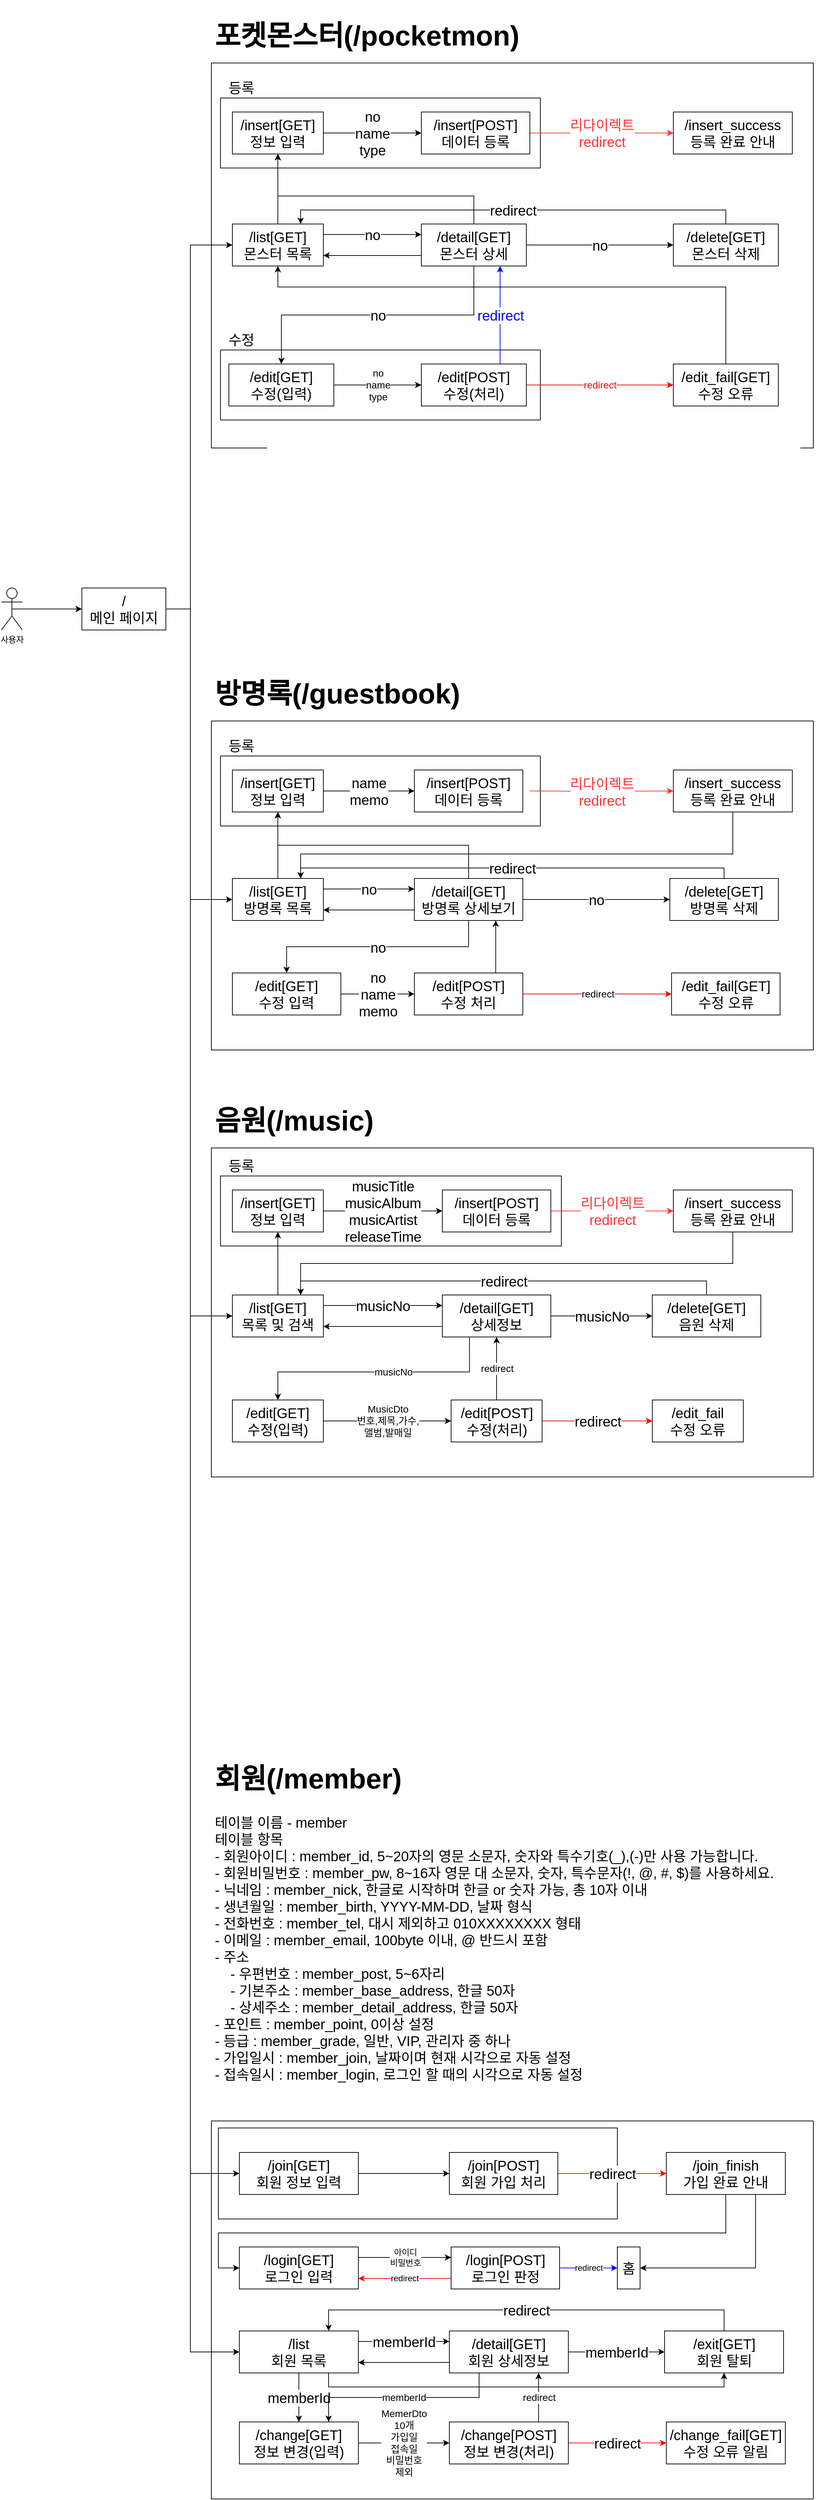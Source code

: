 <mxfile version="20.3.0" type="github" pages="3">
  <diagram id="O57XJA18-S0DsmIZMTSG" name="Flow">
    <mxGraphModel dx="1532" dy="2133" grid="1" gridSize="10" guides="1" tooltips="1" connect="1" arrows="1" fold="1" page="1" pageScale="1" pageWidth="827" pageHeight="1169" math="0" shadow="0">
      <root>
        <mxCell id="0" />
        <mxCell id="1" parent="0" />
        <mxCell id="oXbdgaAhtaBAxmXEic1q-6" value="" style="rounded=0;whiteSpace=wrap;html=1;fontSize=20;" parent="1" vertex="1">
          <mxGeometry x="400" y="-580" width="860" height="550" as="geometry" />
        </mxCell>
        <mxCell id="WBeluj5auW7oqrWTnOyP-22" value="" style="rounded=0;whiteSpace=wrap;html=1;fontSize=20;" parent="1" vertex="1">
          <mxGeometry x="413" y="-170" width="457" height="100" as="geometry" />
        </mxCell>
        <mxCell id="FwMJxgxvuYq8EWC6jKZR-33" value="" style="rounded=0;whiteSpace=wrap;html=1;fontSize=20;" parent="1" vertex="1">
          <mxGeometry x="400" y="2360" width="860" height="540" as="geometry" />
        </mxCell>
        <mxCell id="FwMJxgxvuYq8EWC6jKZR-34" value="" style="rounded=0;whiteSpace=wrap;html=1;fontSize=20;" parent="1" vertex="1">
          <mxGeometry x="410" y="2370" width="570" height="130" as="geometry" />
        </mxCell>
        <mxCell id="FwMJxgxvuYq8EWC6jKZR-4" value="" style="rounded=0;whiteSpace=wrap;html=1;fontSize=20;" parent="1" vertex="1">
          <mxGeometry x="400" y="360" width="860" height="470" as="geometry" />
        </mxCell>
        <mxCell id="FwMJxgxvuYq8EWC6jKZR-5" value="" style="rounded=0;whiteSpace=wrap;html=1;fontSize=20;" parent="1" vertex="1">
          <mxGeometry x="413" y="410" width="457" height="100" as="geometry" />
        </mxCell>
        <mxCell id="FwMJxgxvuYq8EWC6jKZR-16" value="" style="rounded=0;whiteSpace=wrap;html=1;fontSize=20;" parent="1" vertex="1">
          <mxGeometry x="400" y="970" width="860" height="470" as="geometry" />
        </mxCell>
        <mxCell id="FwMJxgxvuYq8EWC6jKZR-17" value="" style="rounded=0;whiteSpace=wrap;html=1;fontSize=20;" parent="1" vertex="1">
          <mxGeometry x="413" y="1010" width="487" height="100" as="geometry" />
        </mxCell>
        <mxCell id="oXbdgaAhtaBAxmXEic1q-5" style="edgeStyle=orthogonalEdgeStyle;rounded=0;orthogonalLoop=1;jettySize=auto;html=1;exitX=0.5;exitY=0.5;exitDx=0;exitDy=0;exitPerimeter=0;entryX=0;entryY=0.5;entryDx=0;entryDy=0;fontSize=20;" parent="1" source="oXbdgaAhtaBAxmXEic1q-1" target="oXbdgaAhtaBAxmXEic1q-4" edge="1">
          <mxGeometry relative="1" as="geometry" />
        </mxCell>
        <mxCell id="oXbdgaAhtaBAxmXEic1q-1" value="사용자" style="shape=umlActor;verticalLabelPosition=bottom;verticalAlign=top;html=1;outlineConnect=0;" parent="1" vertex="1">
          <mxGeometry x="100" y="170" width="30" height="60" as="geometry" />
        </mxCell>
        <mxCell id="oXbdgaAhtaBAxmXEic1q-9" value="" style="rounded=0;whiteSpace=wrap;html=1;fontSize=20;" parent="1" vertex="1">
          <mxGeometry x="413" y="-530" width="457" height="100" as="geometry" />
        </mxCell>
        <mxCell id="FwMJxgxvuYq8EWC6jKZR-35" style="edgeStyle=orthogonalEdgeStyle;rounded=0;orthogonalLoop=1;jettySize=auto;html=1;exitX=1;exitY=0.5;exitDx=0;exitDy=0;entryX=0;entryY=0.5;entryDx=0;entryDy=0;fontSize=20;fontColor=#000000;strokeColor=#000000;" parent="1" source="oXbdgaAhtaBAxmXEic1q-4" target="FwMJxgxvuYq8EWC6jKZR-29" edge="1">
          <mxGeometry relative="1" as="geometry">
            <Array as="points">
              <mxPoint x="370" y="200" />
              <mxPoint x="370" y="2435" />
            </Array>
          </mxGeometry>
        </mxCell>
        <mxCell id="tLdyOI6LnVIX3LAUtrd9-4" style="edgeStyle=orthogonalEdgeStyle;rounded=0;orthogonalLoop=1;jettySize=auto;html=1;exitX=1;exitY=0.5;exitDx=0;exitDy=0;entryX=0;entryY=0.5;entryDx=0;entryDy=0;" parent="1" source="oXbdgaAhtaBAxmXEic1q-4" target="tLdyOI6LnVIX3LAUtrd9-3" edge="1">
          <mxGeometry relative="1" as="geometry">
            <Array as="points">
              <mxPoint x="370" y="200" />
              <mxPoint x="370" y="-320" />
            </Array>
          </mxGeometry>
        </mxCell>
        <mxCell id="tLdyOI6LnVIX3LAUtrd9-6" style="edgeStyle=orthogonalEdgeStyle;rounded=0;orthogonalLoop=1;jettySize=auto;html=1;exitX=1;exitY=0.5;exitDx=0;exitDy=0;entryX=0;entryY=0.5;entryDx=0;entryDy=0;" parent="1" source="oXbdgaAhtaBAxmXEic1q-4" target="tLdyOI6LnVIX3LAUtrd9-5" edge="1">
          <mxGeometry relative="1" as="geometry">
            <Array as="points">
              <mxPoint x="370" y="200" />
              <mxPoint x="370" y="615" />
            </Array>
          </mxGeometry>
        </mxCell>
        <mxCell id="tLdyOI6LnVIX3LAUtrd9-12" style="edgeStyle=orthogonalEdgeStyle;rounded=0;orthogonalLoop=1;jettySize=auto;html=1;exitX=1;exitY=0.5;exitDx=0;exitDy=0;entryX=0;entryY=0.5;entryDx=0;entryDy=0;" parent="1" source="oXbdgaAhtaBAxmXEic1q-4" target="tLdyOI6LnVIX3LAUtrd9-11" edge="1">
          <mxGeometry relative="1" as="geometry">
            <Array as="points">
              <mxPoint x="370" y="200" />
              <mxPoint x="370" y="1210" />
            </Array>
          </mxGeometry>
        </mxCell>
        <mxCell id="tLdyOI6LnVIX3LAUtrd9-16" style="edgeStyle=orthogonalEdgeStyle;rounded=0;orthogonalLoop=1;jettySize=auto;html=1;exitX=1;exitY=0.5;exitDx=0;exitDy=0;entryX=0;entryY=0.5;entryDx=0;entryDy=0;" parent="1" source="oXbdgaAhtaBAxmXEic1q-4" target="tLdyOI6LnVIX3LAUtrd9-15" edge="1">
          <mxGeometry relative="1" as="geometry">
            <Array as="points">
              <mxPoint x="370" y="200" />
              <mxPoint x="370" y="2690" />
            </Array>
          </mxGeometry>
        </mxCell>
        <mxCell id="oXbdgaAhtaBAxmXEic1q-4" value="/&lt;br&gt;메인 페이지" style="rounded=0;whiteSpace=wrap;html=1;fontSize=20;" parent="1" vertex="1">
          <mxGeometry x="215" y="170" width="120" height="60" as="geometry" />
        </mxCell>
        <mxCell id="oXbdgaAhtaBAxmXEic1q-8" value="&lt;h1&gt;포켓몬스터(/pocketmon)&lt;/h1&gt;" style="text;html=1;strokeColor=none;fillColor=none;spacing=5;spacingTop=-20;whiteSpace=wrap;overflow=hidden;rounded=0;fontSize=20;" parent="1" vertex="1">
          <mxGeometry x="400" y="-660" width="560" height="80" as="geometry" />
        </mxCell>
        <mxCell id="oXbdgaAhtaBAxmXEic1q-10" value="등록" style="text;html=1;strokeColor=none;fillColor=none;align=center;verticalAlign=middle;whiteSpace=wrap;rounded=0;fontSize=20;" parent="1" vertex="1">
          <mxGeometry x="413" y="-560" width="60" height="30" as="geometry" />
        </mxCell>
        <mxCell id="oXbdgaAhtaBAxmXEic1q-14" value="no&lt;br&gt;name&lt;br&gt;type" style="edgeStyle=orthogonalEdgeStyle;rounded=0;orthogonalLoop=1;jettySize=auto;html=1;exitX=1;exitY=0.5;exitDx=0;exitDy=0;entryX=0;entryY=0.5;entryDx=0;entryDy=0;fontSize=20;" parent="1" source="oXbdgaAhtaBAxmXEic1q-12" target="oXbdgaAhtaBAxmXEic1q-13" edge="1">
          <mxGeometry relative="1" as="geometry" />
        </mxCell>
        <mxCell id="oXbdgaAhtaBAxmXEic1q-12" value="/insert[GET]&lt;br&gt;정보 입력" style="rounded=0;whiteSpace=wrap;html=1;fontSize=20;" parent="1" vertex="1">
          <mxGeometry x="430" y="-510" width="130" height="60" as="geometry" />
        </mxCell>
        <mxCell id="FwMJxgxvuYq8EWC6jKZR-2" value="리다이렉트&lt;br&gt;redirect" style="edgeStyle=orthogonalEdgeStyle;rounded=0;orthogonalLoop=1;jettySize=auto;html=1;exitX=1;exitY=0.5;exitDx=0;exitDy=0;entryX=0;entryY=0.5;entryDx=0;entryDy=0;fontSize=20;fillColor=#f8cecc;strokeColor=#FF3333;fontColor=#FF3333;" parent="1" source="oXbdgaAhtaBAxmXEic1q-13" target="FwMJxgxvuYq8EWC6jKZR-1" edge="1">
          <mxGeometry relative="1" as="geometry" />
        </mxCell>
        <mxCell id="oXbdgaAhtaBAxmXEic1q-13" value="/insert[POST]&lt;br&gt;데이터 등록" style="rounded=0;whiteSpace=wrap;html=1;fontSize=20;" parent="1" vertex="1">
          <mxGeometry x="700" y="-510" width="155" height="60" as="geometry" />
        </mxCell>
        <mxCell id="FwMJxgxvuYq8EWC6jKZR-1" value="/insert_success&lt;br&gt;등록 완료 안내" style="rounded=0;whiteSpace=wrap;html=1;fontSize=20;" parent="1" vertex="1">
          <mxGeometry x="1060" y="-510" width="170" height="60" as="geometry" />
        </mxCell>
        <mxCell id="FwMJxgxvuYq8EWC6jKZR-3" value="&lt;h1&gt;방명록(/guestbook)&lt;/h1&gt;" style="text;html=1;strokeColor=none;fillColor=none;spacing=5;spacingTop=-20;whiteSpace=wrap;overflow=hidden;rounded=0;fontSize=20;fontColor=#000000;" parent="1" vertex="1">
          <mxGeometry x="400" y="280" width="370" height="80" as="geometry" />
        </mxCell>
        <mxCell id="FwMJxgxvuYq8EWC6jKZR-6" value="등록" style="text;html=1;strokeColor=none;fillColor=none;align=center;verticalAlign=middle;whiteSpace=wrap;rounded=0;fontSize=20;" parent="1" vertex="1">
          <mxGeometry x="413" y="380" width="60" height="30" as="geometry" />
        </mxCell>
        <mxCell id="FwMJxgxvuYq8EWC6jKZR-7" value="name&lt;br&gt;memo" style="edgeStyle=orthogonalEdgeStyle;rounded=0;orthogonalLoop=1;jettySize=auto;html=1;exitX=1;exitY=0.5;exitDx=0;exitDy=0;fontSize=20;entryX=0;entryY=0.5;entryDx=0;entryDy=0;" parent="1" source="FwMJxgxvuYq8EWC6jKZR-8" target="FwMJxgxvuYq8EWC6jKZR-24" edge="1">
          <mxGeometry relative="1" as="geometry">
            <mxPoint x="700.0" y="460.0" as="targetPoint" />
          </mxGeometry>
        </mxCell>
        <mxCell id="FwMJxgxvuYq8EWC6jKZR-8" value="/insert[GET]&lt;br&gt;정보 입력" style="rounded=0;whiteSpace=wrap;html=1;fontSize=20;" parent="1" vertex="1">
          <mxGeometry x="430" y="430" width="130" height="60" as="geometry" />
        </mxCell>
        <mxCell id="FwMJxgxvuYq8EWC6jKZR-9" value="리다이렉트&lt;br&gt;redirect" style="edgeStyle=orthogonalEdgeStyle;rounded=0;orthogonalLoop=1;jettySize=auto;html=1;exitX=1;exitY=0.5;exitDx=0;exitDy=0;entryX=0;entryY=0.5;entryDx=0;entryDy=0;fontSize=20;fillColor=#f8cecc;strokeColor=#FF3333;fontColor=#FF3333;" parent="1" target="FwMJxgxvuYq8EWC6jKZR-10" edge="1">
          <mxGeometry relative="1" as="geometry">
            <mxPoint x="855" y="460.0" as="sourcePoint" />
          </mxGeometry>
        </mxCell>
        <mxCell id="tLdyOI6LnVIX3LAUtrd9-9" style="edgeStyle=orthogonalEdgeStyle;rounded=0;orthogonalLoop=1;jettySize=auto;html=1;exitX=0.5;exitY=1;exitDx=0;exitDy=0;entryX=0.75;entryY=0;entryDx=0;entryDy=0;" parent="1" source="FwMJxgxvuYq8EWC6jKZR-10" target="tLdyOI6LnVIX3LAUtrd9-5" edge="1">
          <mxGeometry relative="1" as="geometry">
            <Array as="points">
              <mxPoint x="1145" y="550" />
              <mxPoint x="528" y="550" />
            </Array>
          </mxGeometry>
        </mxCell>
        <mxCell id="FwMJxgxvuYq8EWC6jKZR-10" value="/insert_success&lt;br&gt;등록 완료 안내" style="rounded=0;whiteSpace=wrap;html=1;fontSize=20;" parent="1" vertex="1">
          <mxGeometry x="1060" y="430" width="170" height="60" as="geometry" />
        </mxCell>
        <mxCell id="FwMJxgxvuYq8EWC6jKZR-11" value="/insert[POST]&lt;br&gt;데이터 등록" style="rounded=0;whiteSpace=wrap;html=1;fontSize=20;" parent="1" vertex="1">
          <mxGeometry x="730" y="1030" width="155" height="60" as="geometry" />
        </mxCell>
        <mxCell id="FwMJxgxvuYq8EWC6jKZR-15" value="&lt;h1&gt;음원(/music)&lt;/h1&gt;" style="text;html=1;strokeColor=none;fillColor=none;spacing=5;spacingTop=-20;whiteSpace=wrap;overflow=hidden;rounded=0;fontSize=20;fontColor=#000000;" parent="1" vertex="1">
          <mxGeometry x="400" y="890" width="650" height="70" as="geometry" />
        </mxCell>
        <mxCell id="FwMJxgxvuYq8EWC6jKZR-18" value="등록" style="text;html=1;strokeColor=none;fillColor=none;align=center;verticalAlign=middle;whiteSpace=wrap;rounded=0;fontSize=20;" parent="1" vertex="1">
          <mxGeometry x="413" y="980" width="60" height="30" as="geometry" />
        </mxCell>
        <mxCell id="FwMJxgxvuYq8EWC6jKZR-19" value="musicTitle&lt;br&gt;musicAlbum&lt;br&gt;musicArtist&lt;br&gt;releaseTime" style="edgeStyle=orthogonalEdgeStyle;rounded=0;orthogonalLoop=1;jettySize=auto;html=1;exitX=1;exitY=0.5;exitDx=0;exitDy=0;fontSize=20;entryX=0;entryY=0.5;entryDx=0;entryDy=0;" parent="1" source="FwMJxgxvuYq8EWC6jKZR-20" target="FwMJxgxvuYq8EWC6jKZR-11" edge="1">
          <mxGeometry relative="1" as="geometry">
            <mxPoint x="710" y="1060" as="targetPoint" />
          </mxGeometry>
        </mxCell>
        <mxCell id="FwMJxgxvuYq8EWC6jKZR-20" value="/insert[GET]&lt;br&gt;정보 입력" style="rounded=0;whiteSpace=wrap;html=1;fontSize=20;" parent="1" vertex="1">
          <mxGeometry x="430" y="1030" width="130" height="60" as="geometry" />
        </mxCell>
        <mxCell id="FwMJxgxvuYq8EWC6jKZR-21" value="리다이렉트&lt;br&gt;redirect" style="edgeStyle=orthogonalEdgeStyle;rounded=0;orthogonalLoop=1;jettySize=auto;html=1;entryX=0;entryY=0.5;entryDx=0;entryDy=0;fontSize=20;fillColor=#f8cecc;strokeColor=#FF3333;fontColor=#FF3333;exitX=1;exitY=0.5;exitDx=0;exitDy=0;" parent="1" source="FwMJxgxvuYq8EWC6jKZR-11" target="FwMJxgxvuYq8EWC6jKZR-22" edge="1">
          <mxGeometry relative="1" as="geometry">
            <mxPoint x="900" y="1060" as="sourcePoint" />
          </mxGeometry>
        </mxCell>
        <mxCell id="tLdyOI6LnVIX3LAUtrd9-14" style="edgeStyle=orthogonalEdgeStyle;rounded=0;orthogonalLoop=1;jettySize=auto;html=1;exitX=0.5;exitY=1;exitDx=0;exitDy=0;entryX=0.75;entryY=0;entryDx=0;entryDy=0;" parent="1" source="FwMJxgxvuYq8EWC6jKZR-22" target="tLdyOI6LnVIX3LAUtrd9-11" edge="1">
          <mxGeometry relative="1" as="geometry" />
        </mxCell>
        <mxCell id="FwMJxgxvuYq8EWC6jKZR-22" value="/insert_success&lt;br&gt;등록 완료 안내" style="rounded=0;whiteSpace=wrap;html=1;fontSize=20;" parent="1" vertex="1">
          <mxGeometry x="1060" y="1030" width="170" height="60" as="geometry" />
        </mxCell>
        <mxCell id="FwMJxgxvuYq8EWC6jKZR-24" value="/insert[POST]&lt;br&gt;데이터 등록" style="rounded=0;whiteSpace=wrap;html=1;fontSize=20;" parent="1" vertex="1">
          <mxGeometry x="690" y="430" width="155" height="60" as="geometry" />
        </mxCell>
        <mxCell id="FwMJxgxvuYq8EWC6jKZR-27" value="&lt;h1&gt;회원(/member)&lt;/h1&gt;&lt;div&gt;테이블 이름 - member&lt;/div&gt;&lt;div&gt;테이블 항목&lt;/div&gt;&lt;div&gt;- 회원아이디 : member_id, 5~20자의 영문 소문자, 숫자와 특수기호(_),(-)만 사용 가능합니다.&lt;/div&gt;&lt;div&gt;- 회원비밀번호 : member_pw, 8~16자 영문 대 소문자, 숫자, 특수문자(!, @, #, $)를 사용하세요.&lt;/div&gt;&lt;div&gt;- 닉네임 : member_nick, 한글로 시작하며 한글 or 숫자 가능, 총 10자 이내&lt;/div&gt;&lt;div&gt;- 생년월일 : member_birth, YYYY-MM-DD, 날짜 형식&lt;/div&gt;&lt;div&gt;- 전화번호 : member_tel, 대시 제외하고 010XXXXXXXX 형태&lt;/div&gt;&lt;div&gt;- 이메일 : member_email, 100byte 이내, @ 반드시 포함&lt;/div&gt;&lt;div&gt;- 주소&lt;/div&gt;&lt;div&gt;&amp;nbsp; &amp;nbsp; - 우편번호 : member_post, 5~6자리&lt;/div&gt;&lt;div&gt;&amp;nbsp; &amp;nbsp; - 기본주소 : member_base_address, 한글 50자&lt;/div&gt;&lt;div&gt;&amp;nbsp; &amp;nbsp; - 상세주소 : member_detail_address, 한글 50자&lt;/div&gt;&lt;div&gt;- 포인트 : member_point, 0이상 설정&lt;/div&gt;&lt;div&gt;- 등급 : member_grade, 일반, VIP, 관리자 중 하나&lt;/div&gt;&lt;div&gt;- 가입일시 : member_join, 날짜이며 현재 시각으로 자동 설정&lt;/div&gt;&lt;div&gt;- 접속일시 : member_login, 로그인 할 때의 시각으로 자동 설정&lt;/div&gt;" style="text;html=1;strokeColor=none;fillColor=none;spacing=5;spacingTop=-20;whiteSpace=wrap;overflow=hidden;rounded=0;fontSize=20;fontColor=#000000;" parent="1" vertex="1">
          <mxGeometry x="400" y="1830" width="890" height="510" as="geometry" />
        </mxCell>
        <mxCell id="FwMJxgxvuYq8EWC6jKZR-32" value="redirect" style="edgeStyle=orthogonalEdgeStyle;rounded=0;orthogonalLoop=1;jettySize=auto;html=1;exitX=1;exitY=0.5;exitDx=0;exitDy=0;entryX=0;entryY=0.5;entryDx=0;entryDy=0;fontSize=20;fontColor=#000000;strokeColor=#FF0000;" parent="1" source="FwMJxgxvuYq8EWC6jKZR-28" target="FwMJxgxvuYq8EWC6jKZR-30" edge="1">
          <mxGeometry relative="1" as="geometry" />
        </mxCell>
        <mxCell id="FwMJxgxvuYq8EWC6jKZR-28" value="/join[POST]&lt;br&gt;회원 가입 처리" style="rounded=0;whiteSpace=wrap;html=1;fontSize=20;" parent="1" vertex="1">
          <mxGeometry x="740" y="2405" width="155" height="60" as="geometry" />
        </mxCell>
        <mxCell id="FwMJxgxvuYq8EWC6jKZR-31" style="edgeStyle=orthogonalEdgeStyle;rounded=0;orthogonalLoop=1;jettySize=auto;html=1;exitX=1;exitY=0.5;exitDx=0;exitDy=0;entryX=0;entryY=0.5;entryDx=0;entryDy=0;fontSize=20;fontColor=#000000;strokeColor=#000000;" parent="1" source="FwMJxgxvuYq8EWC6jKZR-29" target="FwMJxgxvuYq8EWC6jKZR-28" edge="1">
          <mxGeometry relative="1" as="geometry" />
        </mxCell>
        <mxCell id="FwMJxgxvuYq8EWC6jKZR-29" value="/join[GET]&lt;br&gt;회원 정보 입력" style="rounded=0;whiteSpace=wrap;html=1;fontSize=20;" parent="1" vertex="1">
          <mxGeometry x="440" y="2405" width="170" height="60" as="geometry" />
        </mxCell>
        <mxCell id="tLdyOI6LnVIX3LAUtrd9-2" style="edgeStyle=orthogonalEdgeStyle;rounded=0;orthogonalLoop=1;jettySize=auto;html=1;exitX=0.5;exitY=1;exitDx=0;exitDy=0;entryX=0;entryY=0.5;entryDx=0;entryDy=0;" parent="1" source="FwMJxgxvuYq8EWC6jKZR-30" target="tLdyOI6LnVIX3LAUtrd9-1" edge="1">
          <mxGeometry relative="1" as="geometry">
            <Array as="points">
              <mxPoint x="1135" y="2520" />
              <mxPoint x="410" y="2520" />
              <mxPoint x="410" y="2570" />
            </Array>
          </mxGeometry>
        </mxCell>
        <mxCell id="4kPrAsWvDnDaGXvPXhxw-1" style="edgeStyle=orthogonalEdgeStyle;rounded=0;orthogonalLoop=1;jettySize=auto;html=1;exitX=0.75;exitY=1;exitDx=0;exitDy=0;entryX=1;entryY=0.5;entryDx=0;entryDy=0;" edge="1" parent="1" source="FwMJxgxvuYq8EWC6jKZR-30" target="WBeluj5auW7oqrWTnOyP-70">
          <mxGeometry relative="1" as="geometry" />
        </mxCell>
        <mxCell id="FwMJxgxvuYq8EWC6jKZR-30" value="/join_finish&lt;br&gt;가입 완료 안내" style="rounded=0;whiteSpace=wrap;html=1;fontSize=20;" parent="1" vertex="1">
          <mxGeometry x="1050" y="2405" width="170" height="60" as="geometry" />
        </mxCell>
        <mxCell id="WBeluj5auW7oqrWTnOyP-68" value="아이디&lt;br style=&quot;font-size: 12px;&quot;&gt;비밀번호" style="edgeStyle=orthogonalEdgeStyle;rounded=0;orthogonalLoop=1;jettySize=auto;html=1;exitX=1;exitY=0.25;exitDx=0;exitDy=0;entryX=0;entryY=0.25;entryDx=0;entryDy=0;strokeColor=#000000;fontSize=12;fontColor=#000000;" parent="1" source="tLdyOI6LnVIX3LAUtrd9-1" target="WBeluj5auW7oqrWTnOyP-67" edge="1">
          <mxGeometry relative="1" as="geometry" />
        </mxCell>
        <mxCell id="tLdyOI6LnVIX3LAUtrd9-1" value="/login[GET]&lt;br&gt;로그인 입력" style="rounded=0;whiteSpace=wrap;html=1;fontSize=20;" parent="1" vertex="1">
          <mxGeometry x="440" y="2540" width="170" height="60" as="geometry" />
        </mxCell>
        <mxCell id="WBeluj5auW7oqrWTnOyP-1" style="edgeStyle=orthogonalEdgeStyle;rounded=0;orthogonalLoop=1;jettySize=auto;html=1;exitX=0.5;exitY=0;exitDx=0;exitDy=0;entryX=0.5;entryY=1;entryDx=0;entryDy=0;" parent="1" source="tLdyOI6LnVIX3LAUtrd9-3" target="oXbdgaAhtaBAxmXEic1q-12" edge="1">
          <mxGeometry relative="1" as="geometry" />
        </mxCell>
        <mxCell id="WBeluj5auW7oqrWTnOyP-3" value="no" style="edgeStyle=orthogonalEdgeStyle;rounded=0;orthogonalLoop=1;jettySize=auto;html=1;fontSize=20;exitX=1;exitY=0.25;exitDx=0;exitDy=0;entryX=0;entryY=0.25;entryDx=0;entryDy=0;" parent="1" source="tLdyOI6LnVIX3LAUtrd9-3" target="WBeluj5auW7oqrWTnOyP-2" edge="1">
          <mxGeometry relative="1" as="geometry" />
        </mxCell>
        <mxCell id="tLdyOI6LnVIX3LAUtrd9-3" value="/list[GET]&lt;br&gt;몬스터 목록" style="rounded=0;whiteSpace=wrap;html=1;fontSize=20;" parent="1" vertex="1">
          <mxGeometry x="430" y="-350" width="130" height="60" as="geometry" />
        </mxCell>
        <mxCell id="tLdyOI6LnVIX3LAUtrd9-7" style="edgeStyle=orthogonalEdgeStyle;rounded=0;orthogonalLoop=1;jettySize=auto;html=1;exitX=0.5;exitY=0;exitDx=0;exitDy=0;entryX=0.5;entryY=1;entryDx=0;entryDy=0;" parent="1" source="tLdyOI6LnVIX3LAUtrd9-5" target="FwMJxgxvuYq8EWC6jKZR-8" edge="1">
          <mxGeometry relative="1" as="geometry" />
        </mxCell>
        <mxCell id="WBeluj5auW7oqrWTnOyP-8" value="no" style="edgeStyle=orthogonalEdgeStyle;rounded=0;orthogonalLoop=1;jettySize=auto;html=1;exitX=1;exitY=0.25;exitDx=0;exitDy=0;entryX=0;entryY=0.25;entryDx=0;entryDy=0;fontSize=20;" parent="1" source="tLdyOI6LnVIX3LAUtrd9-5" target="WBeluj5auW7oqrWTnOyP-7" edge="1">
          <mxGeometry relative="1" as="geometry" />
        </mxCell>
        <mxCell id="tLdyOI6LnVIX3LAUtrd9-5" value="/list[GET]&lt;br&gt;방명록 목록" style="rounded=0;whiteSpace=wrap;html=1;fontSize=20;" parent="1" vertex="1">
          <mxGeometry x="430" y="585" width="130" height="60" as="geometry" />
        </mxCell>
        <mxCell id="tLdyOI6LnVIX3LAUtrd9-13" style="edgeStyle=orthogonalEdgeStyle;rounded=0;orthogonalLoop=1;jettySize=auto;html=1;exitX=0.5;exitY=0;exitDx=0;exitDy=0;entryX=0.5;entryY=1;entryDx=0;entryDy=0;" parent="1" source="tLdyOI6LnVIX3LAUtrd9-11" target="FwMJxgxvuYq8EWC6jKZR-20" edge="1">
          <mxGeometry relative="1" as="geometry" />
        </mxCell>
        <mxCell id="WBeluj5auW7oqrWTnOyP-12" value="musicNo" style="edgeStyle=orthogonalEdgeStyle;rounded=0;orthogonalLoop=1;jettySize=auto;html=1;exitX=1;exitY=0.25;exitDx=0;exitDy=0;entryX=0;entryY=0.25;entryDx=0;entryDy=0;fontSize=20;" parent="1" source="tLdyOI6LnVIX3LAUtrd9-11" target="WBeluj5auW7oqrWTnOyP-11" edge="1">
          <mxGeometry relative="1" as="geometry" />
        </mxCell>
        <mxCell id="tLdyOI6LnVIX3LAUtrd9-11" value="/list[GET]&lt;br&gt;목록 및 검색" style="rounded=0;whiteSpace=wrap;html=1;fontSize=20;" parent="1" vertex="1">
          <mxGeometry x="430" y="1180" width="130" height="60" as="geometry" />
        </mxCell>
        <mxCell id="WBeluj5auW7oqrWTnOyP-15" value="memberId" style="edgeStyle=orthogonalEdgeStyle;rounded=0;orthogonalLoop=1;jettySize=auto;html=1;exitX=1;exitY=0.25;exitDx=0;exitDy=0;entryX=0;entryY=0.25;entryDx=0;entryDy=0;fontSize=20;" parent="1" source="tLdyOI6LnVIX3LAUtrd9-15" target="WBeluj5auW7oqrWTnOyP-14" edge="1">
          <mxGeometry relative="1" as="geometry" />
        </mxCell>
        <mxCell id="WBeluj5auW7oqrWTnOyP-51" value="memberId" style="edgeStyle=orthogonalEdgeStyle;rounded=0;orthogonalLoop=1;jettySize=auto;html=1;exitX=0.5;exitY=1;exitDx=0;exitDy=0;entryX=0.5;entryY=0;entryDx=0;entryDy=0;strokeColor=#000000;fontSize=20;fontColor=#000000;" parent="1" source="tLdyOI6LnVIX3LAUtrd9-15" target="WBeluj5auW7oqrWTnOyP-39" edge="1">
          <mxGeometry relative="1" as="geometry" />
        </mxCell>
        <mxCell id="WBeluj5auW7oqrWTnOyP-66" style="edgeStyle=orthogonalEdgeStyle;rounded=0;orthogonalLoop=1;jettySize=auto;html=1;exitX=0.75;exitY=1;exitDx=0;exitDy=0;entryX=0.5;entryY=1;entryDx=0;entryDy=0;strokeColor=#000000;fontSize=20;fontColor=#000000;" parent="1" source="tLdyOI6LnVIX3LAUtrd9-15" target="WBeluj5auW7oqrWTnOyP-62" edge="1">
          <mxGeometry relative="1" as="geometry" />
        </mxCell>
        <mxCell id="tLdyOI6LnVIX3LAUtrd9-15" value="/list&lt;br&gt;회원 목록" style="rounded=0;whiteSpace=wrap;html=1;fontSize=20;" parent="1" vertex="1">
          <mxGeometry x="440" y="2660" width="170" height="60" as="geometry" />
        </mxCell>
        <mxCell id="WBeluj5auW7oqrWTnOyP-4" style="edgeStyle=orthogonalEdgeStyle;rounded=0;orthogonalLoop=1;jettySize=auto;html=1;exitX=0.5;exitY=0;exitDx=0;exitDy=0;entryX=0.5;entryY=1;entryDx=0;entryDy=0;fontSize=20;" parent="1" source="WBeluj5auW7oqrWTnOyP-2" target="oXbdgaAhtaBAxmXEic1q-12" edge="1">
          <mxGeometry relative="1" as="geometry">
            <Array as="points">
              <mxPoint x="775" y="-390" />
              <mxPoint x="495" y="-390" />
            </Array>
          </mxGeometry>
        </mxCell>
        <mxCell id="WBeluj5auW7oqrWTnOyP-6" style="edgeStyle=orthogonalEdgeStyle;rounded=0;orthogonalLoop=1;jettySize=auto;html=1;exitX=0;exitY=0.75;exitDx=0;exitDy=0;entryX=1;entryY=0.75;entryDx=0;entryDy=0;fontSize=20;" parent="1" source="WBeluj5auW7oqrWTnOyP-2" target="tLdyOI6LnVIX3LAUtrd9-3" edge="1">
          <mxGeometry relative="1" as="geometry" />
        </mxCell>
        <mxCell id="WBeluj5auW7oqrWTnOyP-19" value="no" style="edgeStyle=orthogonalEdgeStyle;rounded=0;orthogonalLoop=1;jettySize=auto;html=1;exitX=0.5;exitY=1;exitDx=0;exitDy=0;entryX=0.5;entryY=0;entryDx=0;entryDy=0;fontSize=20;" parent="1" source="WBeluj5auW7oqrWTnOyP-2" target="WBeluj5auW7oqrWTnOyP-17" edge="1">
          <mxGeometry relative="1" as="geometry" />
        </mxCell>
        <mxCell id="WBeluj5auW7oqrWTnOyP-53" value="no" style="edgeStyle=orthogonalEdgeStyle;rounded=0;orthogonalLoop=1;jettySize=auto;html=1;strokeColor=#000000;fontSize=20;fontColor=#000000;" parent="1" source="WBeluj5auW7oqrWTnOyP-2" target="WBeluj5auW7oqrWTnOyP-52" edge="1">
          <mxGeometry relative="1" as="geometry" />
        </mxCell>
        <mxCell id="WBeluj5auW7oqrWTnOyP-2" value="/detail[GET]&lt;br&gt;몬스터 상세" style="rounded=0;whiteSpace=wrap;html=1;fontSize=20;" parent="1" vertex="1">
          <mxGeometry x="700" y="-350" width="150" height="60" as="geometry" />
        </mxCell>
        <mxCell id="WBeluj5auW7oqrWTnOyP-9" style="edgeStyle=orthogonalEdgeStyle;rounded=0;orthogonalLoop=1;jettySize=auto;html=1;exitX=0.5;exitY=0;exitDx=0;exitDy=0;entryX=0.5;entryY=1;entryDx=0;entryDy=0;fontSize=20;" parent="1" source="WBeluj5auW7oqrWTnOyP-7" target="FwMJxgxvuYq8EWC6jKZR-8" edge="1">
          <mxGeometry relative="1" as="geometry" />
        </mxCell>
        <mxCell id="WBeluj5auW7oqrWTnOyP-10" style="edgeStyle=orthogonalEdgeStyle;rounded=0;orthogonalLoop=1;jettySize=auto;html=1;exitX=0;exitY=0.75;exitDx=0;exitDy=0;entryX=1;entryY=0.75;entryDx=0;entryDy=0;fontSize=20;" parent="1" source="WBeluj5auW7oqrWTnOyP-7" target="tLdyOI6LnVIX3LAUtrd9-5" edge="1">
          <mxGeometry relative="1" as="geometry" />
        </mxCell>
        <mxCell id="WBeluj5auW7oqrWTnOyP-30" value="no" style="edgeStyle=orthogonalEdgeStyle;rounded=0;orthogonalLoop=1;jettySize=auto;html=1;exitX=0.5;exitY=1;exitDx=0;exitDy=0;entryX=0.5;entryY=0;entryDx=0;entryDy=0;strokeColor=#000000;fontSize=20;fontColor=#000000;" parent="1" source="WBeluj5auW7oqrWTnOyP-7" target="WBeluj5auW7oqrWTnOyP-28" edge="1">
          <mxGeometry relative="1" as="geometry" />
        </mxCell>
        <mxCell id="WBeluj5auW7oqrWTnOyP-57" value="no" style="edgeStyle=orthogonalEdgeStyle;rounded=0;orthogonalLoop=1;jettySize=auto;html=1;exitX=1;exitY=0.5;exitDx=0;exitDy=0;entryX=0;entryY=0.5;entryDx=0;entryDy=0;strokeColor=#000000;fontSize=20;fontColor=#000000;" parent="1" source="WBeluj5auW7oqrWTnOyP-7" target="WBeluj5auW7oqrWTnOyP-56" edge="1">
          <mxGeometry relative="1" as="geometry" />
        </mxCell>
        <mxCell id="WBeluj5auW7oqrWTnOyP-7" value="/detail[GET]&lt;br&gt;방명록 상세보기" style="rounded=0;whiteSpace=wrap;html=1;fontSize=20;" parent="1" vertex="1">
          <mxGeometry x="690" y="585" width="155" height="60" as="geometry" />
        </mxCell>
        <mxCell id="WBeluj5auW7oqrWTnOyP-13" style="edgeStyle=orthogonalEdgeStyle;rounded=0;orthogonalLoop=1;jettySize=auto;html=1;exitX=0;exitY=0.75;exitDx=0;exitDy=0;entryX=1;entryY=0.75;entryDx=0;entryDy=0;fontSize=20;" parent="1" source="WBeluj5auW7oqrWTnOyP-11" target="tLdyOI6LnVIX3LAUtrd9-11" edge="1">
          <mxGeometry relative="1" as="geometry" />
        </mxCell>
        <mxCell id="WBeluj5auW7oqrWTnOyP-38" value="musicNo" style="edgeStyle=orthogonalEdgeStyle;rounded=0;orthogonalLoop=1;jettySize=auto;html=1;exitX=0.25;exitY=1;exitDx=0;exitDy=0;entryX=0.5;entryY=0;entryDx=0;entryDy=0;strokeColor=#000000;fontSize=14;fontColor=#000000;" parent="1" source="WBeluj5auW7oqrWTnOyP-11" target="WBeluj5auW7oqrWTnOyP-34" edge="1">
          <mxGeometry x="-0.127" relative="1" as="geometry">
            <Array as="points">
              <mxPoint x="769" y="1290" />
              <mxPoint x="495" y="1290" />
            </Array>
            <mxPoint as="offset" />
          </mxGeometry>
        </mxCell>
        <mxCell id="WBeluj5auW7oqrWTnOyP-60" value="musicNo" style="edgeStyle=orthogonalEdgeStyle;rounded=0;orthogonalLoop=1;jettySize=auto;html=1;exitX=1;exitY=0.5;exitDx=0;exitDy=0;entryX=0;entryY=0.5;entryDx=0;entryDy=0;strokeColor=#000000;fontSize=20;fontColor=#000000;" parent="1" source="WBeluj5auW7oqrWTnOyP-11" target="WBeluj5auW7oqrWTnOyP-59" edge="1">
          <mxGeometry relative="1" as="geometry" />
        </mxCell>
        <mxCell id="WBeluj5auW7oqrWTnOyP-11" value="/detail[GET]&lt;br&gt;상세정보" style="rounded=0;whiteSpace=wrap;html=1;fontSize=20;" parent="1" vertex="1">
          <mxGeometry x="730" y="1180" width="155" height="60" as="geometry" />
        </mxCell>
        <mxCell id="WBeluj5auW7oqrWTnOyP-16" style="edgeStyle=orthogonalEdgeStyle;rounded=0;orthogonalLoop=1;jettySize=auto;html=1;exitX=0;exitY=0.75;exitDx=0;exitDy=0;entryX=1;entryY=0.75;entryDx=0;entryDy=0;fontSize=20;" parent="1" source="WBeluj5auW7oqrWTnOyP-14" target="tLdyOI6LnVIX3LAUtrd9-15" edge="1">
          <mxGeometry relative="1" as="geometry" />
        </mxCell>
        <mxCell id="WBeluj5auW7oqrWTnOyP-43" value="memberId" style="edgeStyle=orthogonalEdgeStyle;rounded=0;orthogonalLoop=1;jettySize=auto;html=1;exitX=0.25;exitY=1;exitDx=0;exitDy=0;entryX=0.75;entryY=0;entryDx=0;entryDy=0;strokeColor=#000000;fontSize=14;fontColor=#000000;" parent="1" source="WBeluj5auW7oqrWTnOyP-14" target="WBeluj5auW7oqrWTnOyP-39" edge="1">
          <mxGeometry relative="1" as="geometry" />
        </mxCell>
        <mxCell id="WBeluj5auW7oqrWTnOyP-63" value="memberId" style="edgeStyle=orthogonalEdgeStyle;rounded=0;orthogonalLoop=1;jettySize=auto;html=1;exitX=1;exitY=0.5;exitDx=0;exitDy=0;entryX=0;entryY=0.5;entryDx=0;entryDy=0;strokeColor=#000000;fontSize=20;fontColor=#000000;" parent="1" source="WBeluj5auW7oqrWTnOyP-14" target="WBeluj5auW7oqrWTnOyP-62" edge="1">
          <mxGeometry relative="1" as="geometry" />
        </mxCell>
        <mxCell id="WBeluj5auW7oqrWTnOyP-14" value="/detail[GET]&lt;br&gt;회원 상세정보" style="rounded=0;whiteSpace=wrap;html=1;fontSize=20;" parent="1" vertex="1">
          <mxGeometry x="740" y="2660" width="170" height="60" as="geometry" />
        </mxCell>
        <mxCell id="WBeluj5auW7oqrWTnOyP-20" value="no&lt;br style=&quot;font-size: 14px;&quot;&gt;name&lt;br style=&quot;font-size: 14px;&quot;&gt;type" style="edgeStyle=orthogonalEdgeStyle;rounded=0;orthogonalLoop=1;jettySize=auto;html=1;exitX=1;exitY=0.5;exitDx=0;exitDy=0;entryX=0;entryY=0.5;entryDx=0;entryDy=0;fontSize=14;" parent="1" source="WBeluj5auW7oqrWTnOyP-17" target="WBeluj5auW7oqrWTnOyP-18" edge="1">
          <mxGeometry relative="1" as="geometry" />
        </mxCell>
        <mxCell id="WBeluj5auW7oqrWTnOyP-17" value="/edit[GET]&lt;br&gt;수정(입력)" style="rounded=0;whiteSpace=wrap;html=1;fontSize=20;" parent="1" vertex="1">
          <mxGeometry x="425" y="-150" width="150" height="60" as="geometry" />
        </mxCell>
        <mxCell id="WBeluj5auW7oqrWTnOyP-21" value="redirect" style="edgeStyle=orthogonalEdgeStyle;rounded=0;orthogonalLoop=1;jettySize=auto;html=1;exitX=0.75;exitY=0;exitDx=0;exitDy=0;entryX=0.75;entryY=1;entryDx=0;entryDy=0;fontSize=20;fillColor=#f8cecc;strokeColor=#0000FF;fontColor=#0000FF;" parent="1" source="WBeluj5auW7oqrWTnOyP-18" target="WBeluj5auW7oqrWTnOyP-2" edge="1">
          <mxGeometry relative="1" as="geometry" />
        </mxCell>
        <mxCell id="WBeluj5auW7oqrWTnOyP-26" value="redirect" style="edgeStyle=orthogonalEdgeStyle;rounded=0;orthogonalLoop=1;jettySize=auto;html=1;strokeColor=#FF0000;fontSize=14;fontColor=#FF0000;" parent="1" source="WBeluj5auW7oqrWTnOyP-18" target="WBeluj5auW7oqrWTnOyP-25" edge="1">
          <mxGeometry relative="1" as="geometry" />
        </mxCell>
        <mxCell id="WBeluj5auW7oqrWTnOyP-18" value="/edit[POST]&lt;br&gt;수정(처리)" style="rounded=0;whiteSpace=wrap;html=1;fontSize=20;" parent="1" vertex="1">
          <mxGeometry x="700" y="-150" width="150" height="60" as="geometry" />
        </mxCell>
        <mxCell id="WBeluj5auW7oqrWTnOyP-23" value="수정" style="text;html=1;strokeColor=none;fillColor=none;align=center;verticalAlign=middle;whiteSpace=wrap;rounded=0;fontSize=20;" parent="1" vertex="1">
          <mxGeometry x="413" y="-200" width="60" height="30" as="geometry" />
        </mxCell>
        <mxCell id="WBeluj5auW7oqrWTnOyP-27" style="edgeStyle=orthogonalEdgeStyle;rounded=0;orthogonalLoop=1;jettySize=auto;html=1;exitX=0.5;exitY=0;exitDx=0;exitDy=0;entryX=0.5;entryY=1;entryDx=0;entryDy=0;strokeColor=#000000;fontSize=14;fontColor=#000000;" parent="1" source="WBeluj5auW7oqrWTnOyP-25" target="tLdyOI6LnVIX3LAUtrd9-3" edge="1">
          <mxGeometry relative="1" as="geometry">
            <Array as="points">
              <mxPoint x="1135" y="-260" />
              <mxPoint x="495" y="-260" />
            </Array>
          </mxGeometry>
        </mxCell>
        <mxCell id="WBeluj5auW7oqrWTnOyP-25" value="/edit_fail[GET]&lt;br&gt;수정 오류" style="rounded=0;whiteSpace=wrap;html=1;fontSize=20;" parent="1" vertex="1">
          <mxGeometry x="1060" y="-150" width="150" height="60" as="geometry" />
        </mxCell>
        <mxCell id="WBeluj5auW7oqrWTnOyP-31" value="no&lt;br style=&quot;font-size: 20px;&quot;&gt;name&lt;br style=&quot;font-size: 20px;&quot;&gt;memo" style="edgeStyle=orthogonalEdgeStyle;rounded=0;orthogonalLoop=1;jettySize=auto;html=1;exitX=1;exitY=0.5;exitDx=0;exitDy=0;entryX=0;entryY=0.5;entryDx=0;entryDy=0;strokeColor=#000000;fontSize=20;fontColor=#000000;" parent="1" source="WBeluj5auW7oqrWTnOyP-28" target="WBeluj5auW7oqrWTnOyP-29" edge="1">
          <mxGeometry relative="1" as="geometry" />
        </mxCell>
        <mxCell id="WBeluj5auW7oqrWTnOyP-28" value="/edit[GET]&lt;br&gt;수정 입력" style="rounded=0;whiteSpace=wrap;html=1;fontSize=20;" parent="1" vertex="1">
          <mxGeometry x="430" y="720" width="155" height="60" as="geometry" />
        </mxCell>
        <mxCell id="WBeluj5auW7oqrWTnOyP-32" style="edgeStyle=orthogonalEdgeStyle;rounded=0;orthogonalLoop=1;jettySize=auto;html=1;exitX=0.75;exitY=0;exitDx=0;exitDy=0;entryX=0.75;entryY=1;entryDx=0;entryDy=0;strokeColor=#000000;fontSize=14;fontColor=#000000;" parent="1" source="WBeluj5auW7oqrWTnOyP-29" target="WBeluj5auW7oqrWTnOyP-7" edge="1">
          <mxGeometry relative="1" as="geometry" />
        </mxCell>
        <mxCell id="WBeluj5auW7oqrWTnOyP-45" value="redirect" style="edgeStyle=orthogonalEdgeStyle;rounded=0;orthogonalLoop=1;jettySize=auto;html=1;exitX=1;exitY=0.5;exitDx=0;exitDy=0;entryX=0;entryY=0.5;entryDx=0;entryDy=0;strokeColor=#FF0000;fontSize=14;fontColor=#000000;fillColor=#f8cecc;" parent="1" source="WBeluj5auW7oqrWTnOyP-29" target="WBeluj5auW7oqrWTnOyP-44" edge="1">
          <mxGeometry relative="1" as="geometry" />
        </mxCell>
        <mxCell id="WBeluj5auW7oqrWTnOyP-29" value="/edit[POST]&lt;br&gt;수정 처리" style="rounded=0;whiteSpace=wrap;html=1;fontSize=20;" parent="1" vertex="1">
          <mxGeometry x="690" y="720" width="155" height="60" as="geometry" />
        </mxCell>
        <mxCell id="WBeluj5auW7oqrWTnOyP-36" value="MusicDto&lt;br&gt;번호,제목,가수,&lt;br&gt;앨범,발매일" style="edgeStyle=orthogonalEdgeStyle;rounded=0;orthogonalLoop=1;jettySize=auto;html=1;exitX=1;exitY=0.5;exitDx=0;exitDy=0;entryX=0;entryY=0.5;entryDx=0;entryDy=0;strokeColor=#000000;fontSize=14;fontColor=#000000;" parent="1" source="WBeluj5auW7oqrWTnOyP-34" target="WBeluj5auW7oqrWTnOyP-35" edge="1">
          <mxGeometry relative="1" as="geometry" />
        </mxCell>
        <mxCell id="WBeluj5auW7oqrWTnOyP-34" value="/edit[GET]&lt;br&gt;수정(입력)" style="rounded=0;whiteSpace=wrap;html=1;fontSize=20;" parent="1" vertex="1">
          <mxGeometry x="430" y="1330" width="130" height="60" as="geometry" />
        </mxCell>
        <mxCell id="WBeluj5auW7oqrWTnOyP-37" value="redirect" style="edgeStyle=orthogonalEdgeStyle;rounded=0;orthogonalLoop=1;jettySize=auto;html=1;exitX=0.5;exitY=0;exitDx=0;exitDy=0;entryX=0.5;entryY=1;entryDx=0;entryDy=0;strokeColor=#000000;fontSize=14;fontColor=#000000;" parent="1" source="WBeluj5auW7oqrWTnOyP-35" target="WBeluj5auW7oqrWTnOyP-11" edge="1">
          <mxGeometry relative="1" as="geometry" />
        </mxCell>
        <mxCell id="WBeluj5auW7oqrWTnOyP-47" value="redirect" style="edgeStyle=orthogonalEdgeStyle;rounded=0;orthogonalLoop=1;jettySize=auto;html=1;exitX=1;exitY=0.5;exitDx=0;exitDy=0;entryX=0;entryY=0.5;entryDx=0;entryDy=0;strokeColor=#FF0000;fontSize=20;fontColor=#000000;" parent="1" source="WBeluj5auW7oqrWTnOyP-35" target="WBeluj5auW7oqrWTnOyP-46" edge="1">
          <mxGeometry relative="1" as="geometry" />
        </mxCell>
        <mxCell id="WBeluj5auW7oqrWTnOyP-35" value="/edit[POST]&lt;br&gt;수정(처리)" style="rounded=0;whiteSpace=wrap;html=1;fontSize=20;" parent="1" vertex="1">
          <mxGeometry x="742.5" y="1330" width="130" height="60" as="geometry" />
        </mxCell>
        <mxCell id="WBeluj5auW7oqrWTnOyP-41" value="MemerDto&lt;br&gt;10개&lt;br&gt;가입일&lt;br&gt;접속일&lt;br&gt;비밀번호 &lt;br&gt;제외" style="edgeStyle=orthogonalEdgeStyle;rounded=0;orthogonalLoop=1;jettySize=auto;html=1;exitX=1;exitY=0.5;exitDx=0;exitDy=0;entryX=0;entryY=0.5;entryDx=0;entryDy=0;strokeColor=#000000;fontSize=14;fontColor=#000000;" parent="1" source="WBeluj5auW7oqrWTnOyP-39" target="WBeluj5auW7oqrWTnOyP-40" edge="1">
          <mxGeometry relative="1" as="geometry" />
        </mxCell>
        <mxCell id="WBeluj5auW7oqrWTnOyP-39" value="/change[GET]&lt;br&gt;정보 변경(입력)" style="rounded=0;whiteSpace=wrap;html=1;fontSize=20;" parent="1" vertex="1">
          <mxGeometry x="440" y="2790" width="170" height="60" as="geometry" />
        </mxCell>
        <mxCell id="WBeluj5auW7oqrWTnOyP-42" value="redirect" style="edgeStyle=orthogonalEdgeStyle;rounded=0;orthogonalLoop=1;jettySize=auto;html=1;exitX=0.75;exitY=0;exitDx=0;exitDy=0;entryX=0.75;entryY=1;entryDx=0;entryDy=0;strokeColor=#000000;fontSize=14;fontColor=#000000;" parent="1" source="WBeluj5auW7oqrWTnOyP-40" target="WBeluj5auW7oqrWTnOyP-14" edge="1">
          <mxGeometry relative="1" as="geometry" />
        </mxCell>
        <mxCell id="WBeluj5auW7oqrWTnOyP-50" value="redirect" style="edgeStyle=orthogonalEdgeStyle;rounded=0;orthogonalLoop=1;jettySize=auto;html=1;exitX=1;exitY=0.5;exitDx=0;exitDy=0;entryX=0;entryY=0.5;entryDx=0;entryDy=0;strokeColor=#FF0000;fontSize=20;fontColor=#000000;" parent="1" source="WBeluj5auW7oqrWTnOyP-40" target="WBeluj5auW7oqrWTnOyP-49" edge="1">
          <mxGeometry relative="1" as="geometry" />
        </mxCell>
        <mxCell id="WBeluj5auW7oqrWTnOyP-40" value="/change[POST]&lt;br&gt;정보 변경(처리)" style="rounded=0;whiteSpace=wrap;html=1;fontSize=20;" parent="1" vertex="1">
          <mxGeometry x="740" y="2790" width="170" height="60" as="geometry" />
        </mxCell>
        <mxCell id="WBeluj5auW7oqrWTnOyP-44" value="/edit_fail[GET]&lt;br&gt;수정 오류" style="rounded=0;whiteSpace=wrap;html=1;fontSize=20;" parent="1" vertex="1">
          <mxGeometry x="1057.5" y="720" width="155" height="60" as="geometry" />
        </mxCell>
        <mxCell id="WBeluj5auW7oqrWTnOyP-46" value="/edit_fail&lt;br&gt;수정 오류" style="rounded=0;whiteSpace=wrap;html=1;fontSize=20;" parent="1" vertex="1">
          <mxGeometry x="1030" y="1330" width="130" height="60" as="geometry" />
        </mxCell>
        <mxCell id="WBeluj5auW7oqrWTnOyP-49" value="/change_fail[GET]&lt;br&gt;수정 오류 알림" style="rounded=0;whiteSpace=wrap;html=1;fontSize=20;" parent="1" vertex="1">
          <mxGeometry x="1050" y="2790" width="170" height="60" as="geometry" />
        </mxCell>
        <mxCell id="WBeluj5auW7oqrWTnOyP-54" value="redirect" style="edgeStyle=orthogonalEdgeStyle;rounded=0;orthogonalLoop=1;jettySize=auto;html=1;exitX=0.5;exitY=0;exitDx=0;exitDy=0;entryX=0.75;entryY=0;entryDx=0;entryDy=0;strokeColor=#000000;fontSize=20;fontColor=#000000;" parent="1" source="WBeluj5auW7oqrWTnOyP-52" target="tLdyOI6LnVIX3LAUtrd9-3" edge="1">
          <mxGeometry relative="1" as="geometry" />
        </mxCell>
        <mxCell id="WBeluj5auW7oqrWTnOyP-52" value="/delete[GET]&lt;br&gt;몬스터 삭제" style="rounded=0;whiteSpace=wrap;html=1;fontSize=20;" parent="1" vertex="1">
          <mxGeometry x="1060" y="-350" width="150" height="60" as="geometry" />
        </mxCell>
        <mxCell id="WBeluj5auW7oqrWTnOyP-58" value="redirect" style="edgeStyle=orthogonalEdgeStyle;rounded=0;orthogonalLoop=1;jettySize=auto;html=1;exitX=0.5;exitY=0;exitDx=0;exitDy=0;entryX=0.75;entryY=0;entryDx=0;entryDy=0;strokeColor=#000000;fontSize=20;fontColor=#000000;" parent="1" source="WBeluj5auW7oqrWTnOyP-56" target="tLdyOI6LnVIX3LAUtrd9-5" edge="1">
          <mxGeometry relative="1" as="geometry">
            <Array as="points">
              <mxPoint x="1133" y="570" />
              <mxPoint x="528" y="570" />
            </Array>
          </mxGeometry>
        </mxCell>
        <mxCell id="WBeluj5auW7oqrWTnOyP-56" value="/delete[GET]&lt;br&gt;방명록 삭제" style="rounded=0;whiteSpace=wrap;html=1;fontSize=20;" parent="1" vertex="1">
          <mxGeometry x="1055" y="585" width="155" height="60" as="geometry" />
        </mxCell>
        <mxCell id="WBeluj5auW7oqrWTnOyP-61" value="redirect" style="edgeStyle=orthogonalEdgeStyle;rounded=0;orthogonalLoop=1;jettySize=auto;html=1;exitX=0.5;exitY=0;exitDx=0;exitDy=0;entryX=0.75;entryY=0;entryDx=0;entryDy=0;strokeColor=#000000;fontSize=20;fontColor=#000000;" parent="1" source="WBeluj5auW7oqrWTnOyP-59" target="tLdyOI6LnVIX3LAUtrd9-11" edge="1">
          <mxGeometry relative="1" as="geometry" />
        </mxCell>
        <mxCell id="WBeluj5auW7oqrWTnOyP-59" value="/delete[GET]&lt;br&gt;음원 삭제" style="rounded=0;whiteSpace=wrap;html=1;fontSize=20;" parent="1" vertex="1">
          <mxGeometry x="1030" y="1180" width="155" height="60" as="geometry" />
        </mxCell>
        <mxCell id="WBeluj5auW7oqrWTnOyP-64" value="redirect" style="edgeStyle=orthogonalEdgeStyle;rounded=0;orthogonalLoop=1;jettySize=auto;html=1;exitX=0.5;exitY=0;exitDx=0;exitDy=0;entryX=0.75;entryY=0;entryDx=0;entryDy=0;strokeColor=#000000;fontSize=20;fontColor=#000000;" parent="1" source="WBeluj5auW7oqrWTnOyP-62" target="tLdyOI6LnVIX3LAUtrd9-15" edge="1">
          <mxGeometry relative="1" as="geometry">
            <Array as="points">
              <mxPoint x="1133" y="2630" />
              <mxPoint x="568" y="2630" />
            </Array>
          </mxGeometry>
        </mxCell>
        <mxCell id="WBeluj5auW7oqrWTnOyP-62" value="/exit[GET]&lt;br&gt;회원 탈퇴" style="rounded=0;whiteSpace=wrap;html=1;fontSize=20;" parent="1" vertex="1">
          <mxGeometry x="1047.5" y="2660" width="170" height="60" as="geometry" />
        </mxCell>
        <mxCell id="WBeluj5auW7oqrWTnOyP-71" value="redirect" style="edgeStyle=orthogonalEdgeStyle;rounded=0;orthogonalLoop=1;jettySize=auto;html=1;strokeColor=#0000FF;fontSize=12;fontColor=#000000;" parent="1" source="WBeluj5auW7oqrWTnOyP-67" target="WBeluj5auW7oqrWTnOyP-70" edge="1">
          <mxGeometry relative="1" as="geometry" />
        </mxCell>
        <mxCell id="WBeluj5auW7oqrWTnOyP-72" value="redirect" style="edgeStyle=orthogonalEdgeStyle;rounded=0;orthogonalLoop=1;jettySize=auto;html=1;exitX=0;exitY=0.75;exitDx=0;exitDy=0;entryX=1;entryY=0.75;entryDx=0;entryDy=0;strokeColor=#FF0000;fontSize=12;fontColor=#000000;" parent="1" source="WBeluj5auW7oqrWTnOyP-67" target="tLdyOI6LnVIX3LAUtrd9-1" edge="1">
          <mxGeometry relative="1" as="geometry" />
        </mxCell>
        <mxCell id="WBeluj5auW7oqrWTnOyP-67" value="/login[POST]&lt;br&gt;로그인 판정" style="rounded=0;whiteSpace=wrap;html=1;fontSize=20;" parent="1" vertex="1">
          <mxGeometry x="742.5" y="2540" width="155" height="60" as="geometry" />
        </mxCell>
        <mxCell id="WBeluj5auW7oqrWTnOyP-70" value="홈" style="rounded=0;whiteSpace=wrap;html=1;fontSize=20;" parent="1" vertex="1">
          <mxGeometry x="980" y="2540" width="32.5" height="60" as="geometry" />
        </mxCell>
      </root>
    </mxGraphModel>
  </diagram>
  <diagram id="t2rL5kHZyFrx9FGqsDLl" name="의존성">
    <mxGraphModel dx="766" dy="482" grid="1" gridSize="10" guides="1" tooltips="1" connect="1" arrows="1" fold="1" page="1" pageScale="1" pageWidth="827" pageHeight="1169" math="0" shadow="0">
      <root>
        <mxCell id="0" />
        <mxCell id="1" parent="0" />
        <mxCell id="yWQKlwxxuTnWNx6dBClJ-10" value="PocketMonsterDto" style="edgeStyle=orthogonalEdgeStyle;rounded=0;orthogonalLoop=1;jettySize=auto;html=1;exitX=0.5;exitY=1;exitDx=0;exitDy=0;entryX=0.5;entryY=0;entryDx=0;entryDy=0;fontSize=20;" parent="1" source="yWQKlwxxuTnWNx6dBClJ-1" target="yWQKlwxxuTnWNx6dBClJ-9" edge="1">
          <mxGeometry relative="1" as="geometry" />
        </mxCell>
        <mxCell id="yWQKlwxxuTnWNx6dBClJ-1" value="PocketMonsterController" style="rounded=0;whiteSpace=wrap;html=1;fontSize=20;" parent="1" vertex="1">
          <mxGeometry x="90" y="110" width="260" height="60" as="geometry" />
        </mxCell>
        <mxCell id="yWQKlwxxuTnWNx6dBClJ-2" value="Database" style="rounded=0;whiteSpace=wrap;html=1;fontSize=20;" parent="1" vertex="1">
          <mxGeometry x="90" y="470" width="260" height="60" as="geometry" />
        </mxCell>
        <mxCell id="yWQKlwxxuTnWNx6dBClJ-6" style="edgeStyle=orthogonalEdgeStyle;rounded=0;orthogonalLoop=1;jettySize=auto;html=1;exitX=0.5;exitY=1;exitDx=0;exitDy=0;entryX=0.5;entryY=0;entryDx=0;entryDy=0;fontSize=20;" parent="1" source="yWQKlwxxuTnWNx6dBClJ-3" target="yWQKlwxxuTnWNx6dBClJ-2" edge="1">
          <mxGeometry relative="1" as="geometry" />
        </mxCell>
        <mxCell id="yWQKlwxxuTnWNx6dBClJ-7" style="edgeStyle=orthogonalEdgeStyle;rounded=0;orthogonalLoop=1;jettySize=auto;html=1;exitX=1;exitY=0.5;exitDx=0;exitDy=0;entryX=0;entryY=0.5;entryDx=0;entryDy=0;fontSize=20;" parent="1" source="yWQKlwxxuTnWNx6dBClJ-3" target="yWQKlwxxuTnWNx6dBClJ-4" edge="1">
          <mxGeometry relative="1" as="geometry" />
        </mxCell>
        <mxCell id="yWQKlwxxuTnWNx6dBClJ-3" value="JdbcTemplate" style="rounded=0;whiteSpace=wrap;html=1;fontSize=20;" parent="1" vertex="1">
          <mxGeometry x="90" y="350" width="260" height="60" as="geometry" />
        </mxCell>
        <mxCell id="yWQKlwxxuTnWNx6dBClJ-4" value="DataSource" style="rounded=0;whiteSpace=wrap;html=1;fontSize=20;" parent="1" vertex="1">
          <mxGeometry x="414" y="350" width="260" height="60" as="geometry" />
        </mxCell>
        <mxCell id="yWQKlwxxuTnWNx6dBClJ-11" style="edgeStyle=orthogonalEdgeStyle;rounded=0;orthogonalLoop=1;jettySize=auto;html=1;exitX=0.5;exitY=1;exitDx=0;exitDy=0;entryX=0.5;entryY=0;entryDx=0;entryDy=0;fontSize=20;" parent="1" source="yWQKlwxxuTnWNx6dBClJ-9" target="yWQKlwxxuTnWNx6dBClJ-3" edge="1">
          <mxGeometry relative="1" as="geometry" />
        </mxCell>
        <mxCell id="yWQKlwxxuTnWNx6dBClJ-9" value="PocketMonsterDao(Impl)" style="rounded=0;whiteSpace=wrap;html=1;fontSize=20;" parent="1" vertex="1">
          <mxGeometry x="90" y="230" width="260" height="60" as="geometry" />
        </mxCell>
      </root>
    </mxGraphModel>
  </diagram>
  <diagram id="LzUDxxsWNMRsAjohvRSG" name="유즈케이스">
    <mxGraphModel dx="301" dy="1412" grid="1" gridSize="10" guides="1" tooltips="1" connect="1" arrows="1" fold="1" page="1" pageScale="1" pageWidth="827" pageHeight="1169" math="0" shadow="0">
      <root>
        <mxCell id="0" />
        <mxCell id="1" parent="0" />
        <mxCell id="ACZcnwR5jKgAR-6mu1W3-5" value="" style="rounded=0;whiteSpace=wrap;html=1;" vertex="1" parent="1">
          <mxGeometry x="310" y="-340" width="120" height="1470" as="geometry" />
        </mxCell>
        <mxCell id="ACZcnwR5jKgAR-6mu1W3-11" value="" style="rounded=0;whiteSpace=wrap;html=1;" vertex="1" parent="1">
          <mxGeometry x="320" y="-330" width="100" height="260" as="geometry" />
        </mxCell>
        <mxCell id="ACZcnwR5jKgAR-6mu1W3-1" value="관리자" style="shape=umlActor;verticalLabelPosition=bottom;verticalAlign=top;html=1;outlineConnect=0;" vertex="1" parent="1">
          <mxGeometry x="110" y="310" width="30" height="60" as="geometry" />
        </mxCell>
        <mxCell id="ACZcnwR5jKgAR-6mu1W3-2" value="회원" style="shape=umlActor;verticalLabelPosition=bottom;verticalAlign=top;html=1;outlineConnect=0;" vertex="1" parent="1">
          <mxGeometry x="110" y="180" width="30" height="60" as="geometry" />
        </mxCell>
        <mxCell id="ACZcnwR5jKgAR-6mu1W3-3" value="비회원" style="shape=umlActor;verticalLabelPosition=bottom;verticalAlign=top;html=1;outlineConnect=0;" vertex="1" parent="1">
          <mxGeometry x="110" y="50" width="30" height="60" as="geometry" />
        </mxCell>
        <mxCell id="ACZcnwR5jKgAR-6mu1W3-6" value="포켓몬 등록" style="ellipse;whiteSpace=wrap;html=1;" vertex="1" parent="1">
          <mxGeometry x="330" y="-320" width="80" height="40" as="geometry" />
        </mxCell>
        <mxCell id="ACZcnwR5jKgAR-6mu1W3-7" value="포켓몬 목록" style="ellipse;whiteSpace=wrap;html=1;" vertex="1" parent="1">
          <mxGeometry x="330" y="-270" width="80" height="40" as="geometry" />
        </mxCell>
        <mxCell id="ACZcnwR5jKgAR-6mu1W3-8" value="포켓몬 상세" style="ellipse;whiteSpace=wrap;html=1;" vertex="1" parent="1">
          <mxGeometry x="330" y="-220" width="80" height="40" as="geometry" />
        </mxCell>
        <mxCell id="ACZcnwR5jKgAR-6mu1W3-9" value="포켓몬 수정" style="ellipse;whiteSpace=wrap;html=1;" vertex="1" parent="1">
          <mxGeometry x="330" y="-170" width="80" height="40" as="geometry" />
        </mxCell>
        <mxCell id="ACZcnwR5jKgAR-6mu1W3-10" value="포켓몬 삭제" style="ellipse;whiteSpace=wrap;html=1;" vertex="1" parent="1">
          <mxGeometry x="330" y="-120" width="80" height="40" as="geometry" />
        </mxCell>
        <mxCell id="ACZcnwR5jKgAR-6mu1W3-12" value="" style="endArrow=none;html=1;rounded=0;strokeColor=#FF0000;exitX=1;exitY=0.333;exitDx=0;exitDy=0;exitPerimeter=0;entryX=0;entryY=0.5;entryDx=0;entryDy=0;" edge="1" parent="1" source="ACZcnwR5jKgAR-6mu1W3-1" target="ACZcnwR5jKgAR-6mu1W3-11">
          <mxGeometry width="50" height="50" relative="1" as="geometry">
            <mxPoint x="370" y="220" as="sourcePoint" />
            <mxPoint x="420" y="170" as="targetPoint" />
          </mxGeometry>
        </mxCell>
        <mxCell id="ACZcnwR5jKgAR-6mu1W3-14" value="" style="endArrow=none;html=1;rounded=0;strokeColor=#6c8ebf;exitX=1;exitY=0.333;exitDx=0;exitDy=0;exitPerimeter=0;entryX=0;entryY=0.5;entryDx=0;entryDy=0;fillColor=#dae8fc;" edge="1" parent="1" source="ACZcnwR5jKgAR-6mu1W3-2" target="ACZcnwR5jKgAR-6mu1W3-11">
          <mxGeometry width="50" height="50" relative="1" as="geometry">
            <mxPoint x="150" y="340" as="sourcePoint" />
            <mxPoint x="320" y="100" as="targetPoint" />
          </mxGeometry>
        </mxCell>
        <mxCell id="ACZcnwR5jKgAR-6mu1W3-16" value="" style="rounded=0;whiteSpace=wrap;html=1;" vertex="1" parent="1">
          <mxGeometry x="320" y="-60" width="100" height="260" as="geometry" />
        </mxCell>
        <mxCell id="ACZcnwR5jKgAR-6mu1W3-17" value="방명록 등록" style="ellipse;whiteSpace=wrap;html=1;" vertex="1" parent="1">
          <mxGeometry x="330" y="-50" width="80" height="40" as="geometry" />
        </mxCell>
        <mxCell id="ACZcnwR5jKgAR-6mu1W3-18" value="방명록 목록" style="ellipse;whiteSpace=wrap;html=1;" vertex="1" parent="1">
          <mxGeometry x="330" width="80" height="40" as="geometry" />
        </mxCell>
        <mxCell id="ACZcnwR5jKgAR-6mu1W3-19" value="방명록 상세" style="ellipse;whiteSpace=wrap;html=1;" vertex="1" parent="1">
          <mxGeometry x="330" y="50" width="80" height="40" as="geometry" />
        </mxCell>
        <mxCell id="ACZcnwR5jKgAR-6mu1W3-20" value="방명록 수정" style="ellipse;whiteSpace=wrap;html=1;" vertex="1" parent="1">
          <mxGeometry x="330" y="100" width="80" height="40" as="geometry" />
        </mxCell>
        <mxCell id="ACZcnwR5jKgAR-6mu1W3-21" value="방명록 삭제" style="ellipse;whiteSpace=wrap;html=1;" vertex="1" parent="1">
          <mxGeometry x="330" y="150" width="80" height="40" as="geometry" />
        </mxCell>
        <mxCell id="ACZcnwR5jKgAR-6mu1W3-22" value="" style="endArrow=none;html=1;rounded=0;strokeColor=#82b366;exitX=1;exitY=0.333;exitDx=0;exitDy=0;exitPerimeter=0;entryX=0;entryY=0.5;entryDx=0;entryDy=0;fillColor=#d5e8d4;" edge="1" parent="1" source="ACZcnwR5jKgAR-6mu1W3-3" target="ACZcnwR5jKgAR-6mu1W3-17">
          <mxGeometry width="50" height="50" relative="1" as="geometry">
            <mxPoint x="150" y="210" as="sourcePoint" />
            <mxPoint x="320" y="100.0" as="targetPoint" />
          </mxGeometry>
        </mxCell>
        <mxCell id="ACZcnwR5jKgAR-6mu1W3-23" value="" style="endArrow=none;html=1;rounded=0;strokeColor=#6c8ebf;exitX=1;exitY=0.333;exitDx=0;exitDy=0;exitPerimeter=0;entryX=0;entryY=0.5;entryDx=0;entryDy=0;fillColor=#dae8fc;" edge="1" parent="1" source="ACZcnwR5jKgAR-6mu1W3-2" target="ACZcnwR5jKgAR-6mu1W3-18">
          <mxGeometry width="50" height="50" relative="1" as="geometry">
            <mxPoint x="150" y="210" as="sourcePoint" />
            <mxPoint x="320" y="100.0" as="targetPoint" />
          </mxGeometry>
        </mxCell>
        <mxCell id="ACZcnwR5jKgAR-6mu1W3-24" value="" style="endArrow=none;html=1;rounded=0;strokeColor=#FF0000;exitX=1;exitY=0.333;exitDx=0;exitDy=0;exitPerimeter=0;entryX=0;entryY=0.5;entryDx=0;entryDy=0;" edge="1" parent="1" source="ACZcnwR5jKgAR-6mu1W3-1" target="ACZcnwR5jKgAR-6mu1W3-16">
          <mxGeometry width="50" height="50" relative="1" as="geometry">
            <mxPoint x="150" y="340" as="sourcePoint" />
            <mxPoint x="320" y="100.0" as="targetPoint" />
          </mxGeometry>
        </mxCell>
        <mxCell id="ACZcnwR5jKgAR-6mu1W3-25" value="" style="endArrow=none;html=1;rounded=0;strokeColor=#6c8ebf;exitX=1;exitY=0.333;exitDx=0;exitDy=0;exitPerimeter=0;entryX=0;entryY=0.5;entryDx=0;entryDy=0;fillColor=#dae8fc;" edge="1" parent="1" source="ACZcnwR5jKgAR-6mu1W3-2" target="ACZcnwR5jKgAR-6mu1W3-17">
          <mxGeometry width="50" height="50" relative="1" as="geometry">
            <mxPoint x="150" y="210" as="sourcePoint" />
            <mxPoint x="330" y="320" as="targetPoint" />
          </mxGeometry>
        </mxCell>
        <mxCell id="ACZcnwR5jKgAR-6mu1W3-26" value="" style="endArrow=none;html=1;rounded=0;strokeColor=#6c8ebf;exitX=1;exitY=0.333;exitDx=0;exitDy=0;exitPerimeter=0;entryX=0;entryY=0.5;entryDx=0;entryDy=0;fillColor=#dae8fc;" edge="1" parent="1" source="ACZcnwR5jKgAR-6mu1W3-2" target="ACZcnwR5jKgAR-6mu1W3-19">
          <mxGeometry width="50" height="50" relative="1" as="geometry">
            <mxPoint x="150" y="210" as="sourcePoint" />
            <mxPoint x="330" y="270" as="targetPoint" />
          </mxGeometry>
        </mxCell>
        <mxCell id="ACZcnwR5jKgAR-6mu1W3-27" value="" style="endArrow=none;html=1;rounded=0;strokeColor=#82b366;entryX=0;entryY=0.5;entryDx=0;entryDy=0;fillColor=#d5e8d4;" edge="1" parent="1" target="ACZcnwR5jKgAR-6mu1W3-18">
          <mxGeometry width="50" height="50" relative="1" as="geometry">
            <mxPoint x="140" y="70" as="sourcePoint" />
            <mxPoint x="320" y="260" as="targetPoint" />
          </mxGeometry>
        </mxCell>
        <mxCell id="ACZcnwR5jKgAR-6mu1W3-28" value="" style="endArrow=none;html=1;rounded=0;strokeColor=#82b366;entryX=0;entryY=0.5;entryDx=0;entryDy=0;fillColor=#d5e8d4;exitX=1;exitY=0.333;exitDx=0;exitDy=0;exitPerimeter=0;" edge="1" parent="1" source="ACZcnwR5jKgAR-6mu1W3-3" target="ACZcnwR5jKgAR-6mu1W3-19">
          <mxGeometry width="50" height="50" relative="1" as="geometry">
            <mxPoint x="150" y="80" as="sourcePoint" />
            <mxPoint x="330" y="320" as="targetPoint" />
          </mxGeometry>
        </mxCell>
        <mxCell id="ACZcnwR5jKgAR-6mu1W3-29" value="" style="rounded=0;whiteSpace=wrap;html=1;" vertex="1" parent="1">
          <mxGeometry x="320" y="210" width="100" height="260" as="geometry" />
        </mxCell>
        <mxCell id="ACZcnwR5jKgAR-6mu1W3-30" value="음원 등록" style="ellipse;whiteSpace=wrap;html=1;" vertex="1" parent="1">
          <mxGeometry x="330" y="220" width="80" height="40" as="geometry" />
        </mxCell>
        <mxCell id="ACZcnwR5jKgAR-6mu1W3-31" value="음원 목록" style="ellipse;whiteSpace=wrap;html=1;" vertex="1" parent="1">
          <mxGeometry x="330" y="270" width="80" height="40" as="geometry" />
        </mxCell>
        <mxCell id="ACZcnwR5jKgAR-6mu1W3-32" value="음원 상세" style="ellipse;whiteSpace=wrap;html=1;" vertex="1" parent="1">
          <mxGeometry x="330" y="320" width="80" height="40" as="geometry" />
        </mxCell>
        <mxCell id="ACZcnwR5jKgAR-6mu1W3-33" value="음원 수정" style="ellipse;whiteSpace=wrap;html=1;" vertex="1" parent="1">
          <mxGeometry x="330" y="370" width="80" height="40" as="geometry" />
        </mxCell>
        <mxCell id="ACZcnwR5jKgAR-6mu1W3-34" value="음원 삭제" style="ellipse;whiteSpace=wrap;html=1;" vertex="1" parent="1">
          <mxGeometry x="330" y="420" width="80" height="40" as="geometry" />
        </mxCell>
        <mxCell id="ACZcnwR5jKgAR-6mu1W3-35" value="" style="endArrow=none;html=1;rounded=0;strokeColor=#FF0000;exitX=1;exitY=0.333;exitDx=0;exitDy=0;exitPerimeter=0;entryX=0;entryY=0.5;entryDx=0;entryDy=0;" edge="1" parent="1" source="ACZcnwR5jKgAR-6mu1W3-1" target="ACZcnwR5jKgAR-6mu1W3-29">
          <mxGeometry width="50" height="50" relative="1" as="geometry">
            <mxPoint x="150" y="340" as="sourcePoint" />
            <mxPoint x="330" y="80.0" as="targetPoint" />
          </mxGeometry>
        </mxCell>
        <mxCell id="ACZcnwR5jKgAR-6mu1W3-36" value="" style="endArrow=none;html=1;rounded=0;strokeColor=#6c8ebf;exitX=1;exitY=0.333;exitDx=0;exitDy=0;exitPerimeter=0;entryX=0;entryY=0.5;entryDx=0;entryDy=0;fillColor=#dae8fc;" edge="1" parent="1" source="ACZcnwR5jKgAR-6mu1W3-2" target="ACZcnwR5jKgAR-6mu1W3-31">
          <mxGeometry width="50" height="50" relative="1" as="geometry">
            <mxPoint x="150" y="210" as="sourcePoint" />
            <mxPoint x="340.0" y="80.0" as="targetPoint" />
          </mxGeometry>
        </mxCell>
        <mxCell id="ACZcnwR5jKgAR-6mu1W3-37" value="" style="endArrow=none;html=1;rounded=0;strokeColor=#6c8ebf;exitX=1;exitY=0.333;exitDx=0;exitDy=0;exitPerimeter=0;entryX=0;entryY=0.5;entryDx=0;entryDy=0;fillColor=#dae8fc;" edge="1" parent="1" source="ACZcnwR5jKgAR-6mu1W3-2" target="ACZcnwR5jKgAR-6mu1W3-32">
          <mxGeometry width="50" height="50" relative="1" as="geometry">
            <mxPoint x="150" y="210" as="sourcePoint" />
            <mxPoint x="340.0" y="300" as="targetPoint" />
          </mxGeometry>
        </mxCell>
        <mxCell id="ACZcnwR5jKgAR-6mu1W3-38" value="" style="endArrow=none;html=1;rounded=0;strokeColor=#82b366;entryX=0;entryY=0.5;entryDx=0;entryDy=0;fillColor=#d5e8d4;exitX=1;exitY=0.333;exitDx=0;exitDy=0;exitPerimeter=0;" edge="1" parent="1" source="ACZcnwR5jKgAR-6mu1W3-3" target="ACZcnwR5jKgAR-6mu1W3-31">
          <mxGeometry width="50" height="50" relative="1" as="geometry">
            <mxPoint x="150" y="80.0" as="sourcePoint" />
            <mxPoint x="340.0" y="80.0" as="targetPoint" />
          </mxGeometry>
        </mxCell>
        <mxCell id="ACZcnwR5jKgAR-6mu1W3-39" value="" style="rounded=0;whiteSpace=wrap;html=1;" vertex="1" parent="1">
          <mxGeometry x="320" y="480" width="100" height="580" as="geometry" />
        </mxCell>
        <mxCell id="ACZcnwR5jKgAR-6mu1W3-40" value="회원 가입" style="ellipse;whiteSpace=wrap;html=1;" vertex="1" parent="1">
          <mxGeometry x="330" y="490" width="80" height="40" as="geometry" />
        </mxCell>
        <mxCell id="ACZcnwR5jKgAR-6mu1W3-41" value="로그인" style="ellipse;whiteSpace=wrap;html=1;" vertex="1" parent="1">
          <mxGeometry x="330" y="540" width="80" height="40" as="geometry" />
        </mxCell>
        <mxCell id="ACZcnwR5jKgAR-6mu1W3-42" value="마이페이지" style="ellipse;whiteSpace=wrap;html=1;" vertex="1" parent="1">
          <mxGeometry x="330" y="640" width="80" height="40" as="geometry" />
        </mxCell>
        <mxCell id="ACZcnwR5jKgAR-6mu1W3-43" value="로그아웃" style="ellipse;whiteSpace=wrap;html=1;" vertex="1" parent="1">
          <mxGeometry x="330" y="590" width="80" height="40" as="geometry" />
        </mxCell>
        <mxCell id="ACZcnwR5jKgAR-6mu1W3-44" value="비밀번호&lt;br&gt;변경" style="ellipse;whiteSpace=wrap;html=1;" vertex="1" parent="1">
          <mxGeometry x="330" y="690" width="80" height="40" as="geometry" />
        </mxCell>
        <mxCell id="ACZcnwR5jKgAR-6mu1W3-45" value="개인정보 수정" style="ellipse;whiteSpace=wrap;html=1;" vertex="1" parent="1">
          <mxGeometry x="330" y="740" width="80" height="40" as="geometry" />
        </mxCell>
        <mxCell id="ACZcnwR5jKgAR-6mu1W3-46" value="회원 탈퇴" style="ellipse;whiteSpace=wrap;html=1;" vertex="1" parent="1">
          <mxGeometry x="330" y="790" width="80" height="40" as="geometry" />
        </mxCell>
        <mxCell id="ACZcnwR5jKgAR-6mu1W3-47" value="회원 목록" style="ellipse;whiteSpace=wrap;html=1;" vertex="1" parent="1">
          <mxGeometry x="330" y="840" width="80" height="40" as="geometry" />
        </mxCell>
        <mxCell id="ACZcnwR5jKgAR-6mu1W3-48" value="회원 상세" style="ellipse;whiteSpace=wrap;html=1;" vertex="1" parent="1">
          <mxGeometry x="330" y="890" width="80" height="40" as="geometry" />
        </mxCell>
        <mxCell id="ACZcnwR5jKgAR-6mu1W3-49" value="회원정보 수정" style="ellipse;whiteSpace=wrap;html=1;" vertex="1" parent="1">
          <mxGeometry x="330" y="940" width="80" height="40" as="geometry" />
        </mxCell>
        <mxCell id="ACZcnwR5jKgAR-6mu1W3-50" value="회원 강제탈퇴" style="ellipse;whiteSpace=wrap;html=1;" vertex="1" parent="1">
          <mxGeometry x="330" y="990" width="80" height="40" as="geometry" />
        </mxCell>
        <mxCell id="ACZcnwR5jKgAR-6mu1W3-51" value="" style="endArrow=none;html=1;rounded=0;strokeColor=#FF0000;exitX=1;exitY=0.333;exitDx=0;exitDy=0;exitPerimeter=0;entryX=0;entryY=0.5;entryDx=0;entryDy=0;" edge="1" parent="1" source="ACZcnwR5jKgAR-6mu1W3-1" target="ACZcnwR5jKgAR-6mu1W3-47">
          <mxGeometry width="50" height="50" relative="1" as="geometry">
            <mxPoint x="150" y="340" as="sourcePoint" />
            <mxPoint x="260" y="730" as="targetPoint" />
          </mxGeometry>
        </mxCell>
        <mxCell id="ACZcnwR5jKgAR-6mu1W3-52" value="" style="endArrow=none;html=1;rounded=0;strokeColor=#FF0000;exitX=1;exitY=0.333;exitDx=0;exitDy=0;exitPerimeter=0;entryX=0;entryY=0.5;entryDx=0;entryDy=0;" edge="1" parent="1" source="ACZcnwR5jKgAR-6mu1W3-1" target="ACZcnwR5jKgAR-6mu1W3-48">
          <mxGeometry width="50" height="50" relative="1" as="geometry">
            <mxPoint x="150" y="340" as="sourcePoint" />
            <mxPoint x="340.0" y="870" as="targetPoint" />
          </mxGeometry>
        </mxCell>
        <mxCell id="ACZcnwR5jKgAR-6mu1W3-53" value="" style="endArrow=none;html=1;rounded=0;strokeColor=#FF0000;exitX=1;exitY=0.333;exitDx=0;exitDy=0;exitPerimeter=0;entryX=0;entryY=0.5;entryDx=0;entryDy=0;" edge="1" parent="1" source="ACZcnwR5jKgAR-6mu1W3-1" target="ACZcnwR5jKgAR-6mu1W3-49">
          <mxGeometry width="50" height="50" relative="1" as="geometry">
            <mxPoint x="150" y="340" as="sourcePoint" />
            <mxPoint x="340.0" y="920" as="targetPoint" />
          </mxGeometry>
        </mxCell>
        <mxCell id="ACZcnwR5jKgAR-6mu1W3-54" value="" style="endArrow=none;html=1;rounded=0;strokeColor=#FF0000;exitX=1;exitY=0.333;exitDx=0;exitDy=0;exitPerimeter=0;entryX=0;entryY=0.5;entryDx=0;entryDy=0;" edge="1" parent="1" source="ACZcnwR5jKgAR-6mu1W3-1" target="ACZcnwR5jKgAR-6mu1W3-50">
          <mxGeometry width="50" height="50" relative="1" as="geometry">
            <mxPoint x="160" y="350" as="sourcePoint" />
            <mxPoint x="350.0" y="930" as="targetPoint" />
          </mxGeometry>
        </mxCell>
        <mxCell id="ACZcnwR5jKgAR-6mu1W3-55" value="" style="endArrow=none;html=1;rounded=0;strokeColor=#6c8ebf;exitX=1;exitY=0.333;exitDx=0;exitDy=0;exitPerimeter=0;entryX=0;entryY=0.5;entryDx=0;entryDy=0;fillColor=#dae8fc;" edge="1" parent="1" source="ACZcnwR5jKgAR-6mu1W3-2" target="ACZcnwR5jKgAR-6mu1W3-43">
          <mxGeometry width="50" height="50" relative="1" as="geometry">
            <mxPoint x="150" y="210" as="sourcePoint" />
            <mxPoint x="340.0" y="350" as="targetPoint" />
          </mxGeometry>
        </mxCell>
        <mxCell id="ACZcnwR5jKgAR-6mu1W3-56" value="" style="endArrow=none;html=1;rounded=0;strokeColor=#6c8ebf;exitX=1;exitY=0.333;exitDx=0;exitDy=0;exitPerimeter=0;entryX=0;entryY=0.5;entryDx=0;entryDy=0;fillColor=#dae8fc;" edge="1" parent="1" source="ACZcnwR5jKgAR-6mu1W3-2" target="ACZcnwR5jKgAR-6mu1W3-42">
          <mxGeometry width="50" height="50" relative="1" as="geometry">
            <mxPoint x="150" y="210" as="sourcePoint" />
            <mxPoint x="340.0" y="620" as="targetPoint" />
          </mxGeometry>
        </mxCell>
        <mxCell id="ACZcnwR5jKgAR-6mu1W3-57" value="" style="endArrow=none;html=1;rounded=0;strokeColor=#6c8ebf;exitX=1;exitY=0.333;exitDx=0;exitDy=0;exitPerimeter=0;entryX=0;entryY=0.5;entryDx=0;entryDy=0;fillColor=#dae8fc;" edge="1" parent="1" source="ACZcnwR5jKgAR-6mu1W3-2" target="ACZcnwR5jKgAR-6mu1W3-44">
          <mxGeometry width="50" height="50" relative="1" as="geometry">
            <mxPoint x="160" y="220" as="sourcePoint" />
            <mxPoint x="350.0" y="630" as="targetPoint" />
          </mxGeometry>
        </mxCell>
        <mxCell id="ACZcnwR5jKgAR-6mu1W3-58" value="" style="endArrow=none;html=1;rounded=0;strokeColor=#6c8ebf;exitX=1;exitY=0.333;exitDx=0;exitDy=0;exitPerimeter=0;entryX=0;entryY=0.5;entryDx=0;entryDy=0;fillColor=#dae8fc;" edge="1" parent="1" source="ACZcnwR5jKgAR-6mu1W3-2" target="ACZcnwR5jKgAR-6mu1W3-45">
          <mxGeometry width="50" height="50" relative="1" as="geometry">
            <mxPoint x="170" y="230" as="sourcePoint" />
            <mxPoint x="360.0" y="640" as="targetPoint" />
          </mxGeometry>
        </mxCell>
        <mxCell id="ACZcnwR5jKgAR-6mu1W3-59" value="" style="endArrow=none;html=1;rounded=0;strokeColor=#82b366;entryX=0;entryY=0.5;entryDx=0;entryDy=0;fillColor=#d5e8d4;exitX=1;exitY=0.333;exitDx=0;exitDy=0;exitPerimeter=0;" edge="1" parent="1" source="ACZcnwR5jKgAR-6mu1W3-3" target="ACZcnwR5jKgAR-6mu1W3-41">
          <mxGeometry width="50" height="50" relative="1" as="geometry">
            <mxPoint x="150" y="80.0" as="sourcePoint" />
            <mxPoint x="340.0" y="300" as="targetPoint" />
          </mxGeometry>
        </mxCell>
        <mxCell id="ACZcnwR5jKgAR-6mu1W3-60" value="" style="endArrow=none;html=1;rounded=0;strokeColor=#82b366;entryX=0;entryY=0.5;entryDx=0;entryDy=0;fillColor=#d5e8d4;exitX=1;exitY=0.333;exitDx=0;exitDy=0;exitPerimeter=0;" edge="1" parent="1" source="ACZcnwR5jKgAR-6mu1W3-3" target="ACZcnwR5jKgAR-6mu1W3-40">
          <mxGeometry width="50" height="50" relative="1" as="geometry">
            <mxPoint x="160" y="90.0" as="sourcePoint" />
            <mxPoint x="350.0" y="310" as="targetPoint" />
          </mxGeometry>
        </mxCell>
        <mxCell id="ACZcnwR5jKgAR-6mu1W3-61" value="&lt;h1&gt;Use-case diagram&lt;/h1&gt;&lt;p&gt;사용자 계층별 이용 가능 기능을 명시한 다이어그램&lt;/p&gt;&lt;p&gt;- Actor : 행위자&lt;/p&gt;&lt;p&gt;- System : 구현된 서비스 집합&lt;/p&gt;&lt;p&gt;- Function : 구현된 기능 1개&lt;/p&gt;&lt;p&gt;&lt;br&gt;&lt;/p&gt;" style="text;html=1;strokeColor=none;fillColor=none;spacing=5;spacingTop=-20;whiteSpace=wrap;overflow=hidden;rounded=0;" vertex="1" parent="1">
          <mxGeometry x="60" y="-340" width="220" height="170" as="geometry" />
        </mxCell>
      </root>
    </mxGraphModel>
  </diagram>
</mxfile>
